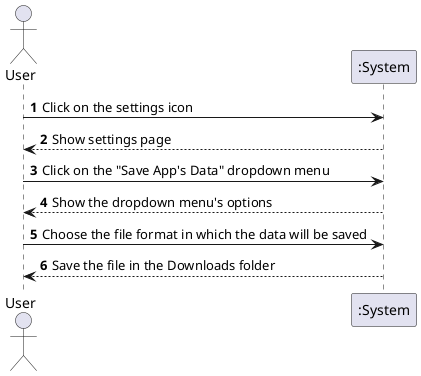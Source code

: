 @startuml
'https://plantuml.com/sequence-diagram

autonumber

autonumber

actor "User" as user
participant ":System" as sys

user -> sys: Click on the settings icon
user <-- sys: Show settings page

user -> sys: Click on the "Save App's Data" dropdown menu
user <-- sys: Show the dropdown menu's options

user -> sys: Choose the file format in which the data will be saved
user <-- sys: Save the file in the Downloads folder




@enduml